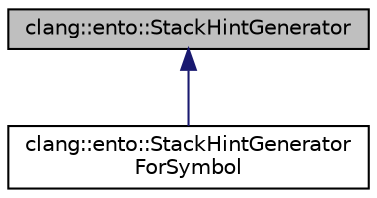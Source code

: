 digraph "clang::ento::StackHintGenerator"
{
 // LATEX_PDF_SIZE
  bgcolor="transparent";
  edge [fontname="Helvetica",fontsize="10",labelfontname="Helvetica",labelfontsize="10"];
  node [fontname="Helvetica",fontsize="10",shape=record];
  Node1 [label="clang::ento::StackHintGenerator",height=0.2,width=0.4,color="black", fillcolor="grey75", style="filled", fontcolor="black",tooltip="Interface for classes constructing Stack hints."];
  Node1 -> Node2 [dir="back",color="midnightblue",fontsize="10",style="solid",fontname="Helvetica"];
  Node2 [label="clang::ento::StackHintGenerator\lForSymbol",height=0.2,width=0.4,color="black",URL="$classclang_1_1ento_1_1StackHintGeneratorForSymbol.html",tooltip="Constructs a Stack hint for the given symbol."];
}
